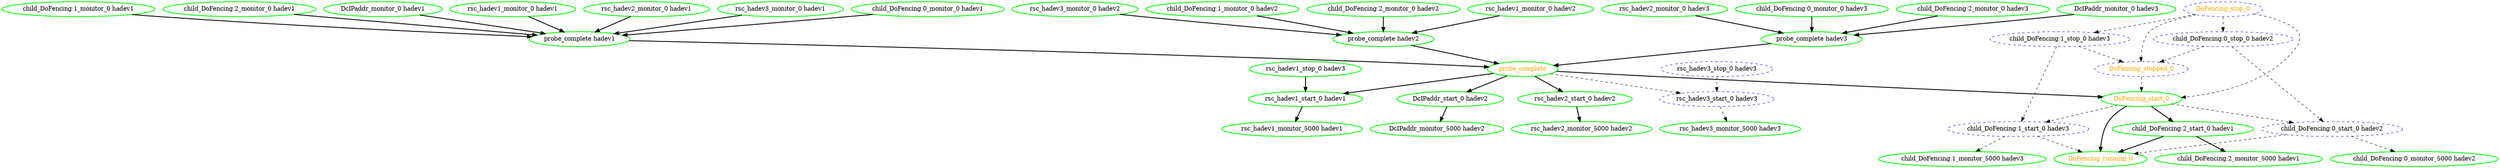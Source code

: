 digraph "g" {
	size = "30,30"
"probe_complete" [ style=bold color="green" fontcolor="orange" ]
"probe_complete hadev1" [ style=bold color="green" fontcolor="black" ]
"DcIPaddr_monitor_0 hadev1" [ style=bold color="green" fontcolor="black" ]
"rsc_hadev1_monitor_0 hadev1" [ style=bold color="green" fontcolor="black" ]
"rsc_hadev2_monitor_0 hadev1" [ style=bold color="green" fontcolor="black" ]
"rsc_hadev3_monitor_0 hadev1" [ style=bold color="green" fontcolor="black" ]
"child_DoFencing:0_monitor_0 hadev1" [ style=bold color="green" fontcolor="black" ]
"child_DoFencing:1_monitor_0 hadev1" [ style=bold color="green" fontcolor="black" ]
"child_DoFencing:2_monitor_0 hadev1" [ style=bold color="green" fontcolor="black" ]
"probe_complete hadev2" [ style=bold color="green" fontcolor="black" ]
"rsc_hadev1_monitor_0 hadev2" [ style=bold color="green" fontcolor="black" ]
"rsc_hadev3_monitor_0 hadev2" [ style=bold color="green" fontcolor="black" ]
"child_DoFencing:1_monitor_0 hadev2" [ style=bold color="green" fontcolor="black" ]
"child_DoFencing:2_monitor_0 hadev2" [ style=bold color="green" fontcolor="black" ]
"probe_complete hadev3" [ style=bold color="green" fontcolor="black" ]
"DcIPaddr_monitor_0 hadev3" [ style=bold color="green" fontcolor="black" ]
"rsc_hadev2_monitor_0 hadev3" [ style=bold color="green" fontcolor="black" ]
"child_DoFencing:0_monitor_0 hadev3" [ style=bold color="green" fontcolor="black" ]
"child_DoFencing:2_monitor_0 hadev3" [ style=bold color="green" fontcolor="black" ]
"DcIPaddr_start_0 hadev2" [ style=bold color="green" fontcolor="black" ]
"DcIPaddr_monitor_5000 hadev2" [ style=bold color="green" fontcolor="black" ]
"rsc_hadev1_stop_0 hadev3" [ style=bold color="green" fontcolor="black" ]
"rsc_hadev1_start_0 hadev1" [ style=bold color="green" fontcolor="black" ]
"rsc_hadev1_monitor_5000 hadev1" [ style=bold color="green" fontcolor="black" ]
"rsc_hadev2_start_0 hadev2" [ style=bold color="green" fontcolor="black" ]
"rsc_hadev2_monitor_5000 hadev2" [ style=bold color="green" fontcolor="black" ]
"rsc_hadev3_stop_0 hadev3" [ style="dashed" color="blue" fontcolor="black" ]
"rsc_hadev3_start_0 hadev3" [ style="dashed" color="blue" fontcolor="black" ]
"rsc_hadev3_monitor_5000 hadev3" [ style=bold color="green" fontcolor="black" ]
"child_DoFencing:0_stop_0 hadev2" [ style="dashed" color="blue" fontcolor="black" ]
"child_DoFencing:0_start_0 hadev2" [ style="dashed" color="blue" fontcolor="black" ]
"child_DoFencing:0_monitor_5000 hadev2" [ style=bold color="green" fontcolor="black" ]
"child_DoFencing:1_stop_0 hadev3" [ style="dashed" color="blue" fontcolor="black" ]
"child_DoFencing:1_start_0 hadev3" [ style="dashed" color="blue" fontcolor="black" ]
"child_DoFencing:1_monitor_5000 hadev3" [ style=bold color="green" fontcolor="black" ]
"child_DoFencing:2_start_0 hadev1" [ style=bold color="green" fontcolor="black" ]
"child_DoFencing:2_monitor_5000 hadev1" [ style=bold color="green" fontcolor="black" ]
"DoFencing_start_0" [ style=bold color="green" fontcolor="orange" ]
"DoFencing_running_0" [ style=bold color="green" fontcolor="orange" ]
"DoFencing_stop_0" [ style="dashed" color="blue" fontcolor="orange" ]
"DoFencing_stopped_0" [ style="dashed" color="blue" fontcolor="orange" ]
"probe_complete hadev1" -> "probe_complete" [ style = bold]
"probe_complete hadev2" -> "probe_complete" [ style = bold]
"probe_complete hadev3" -> "probe_complete" [ style = bold]
"DcIPaddr_monitor_0 hadev1" -> "probe_complete hadev1" [ style = bold]
"rsc_hadev1_monitor_0 hadev1" -> "probe_complete hadev1" [ style = bold]
"rsc_hadev2_monitor_0 hadev1" -> "probe_complete hadev1" [ style = bold]
"rsc_hadev3_monitor_0 hadev1" -> "probe_complete hadev1" [ style = bold]
"child_DoFencing:0_monitor_0 hadev1" -> "probe_complete hadev1" [ style = bold]
"child_DoFencing:1_monitor_0 hadev1" -> "probe_complete hadev1" [ style = bold]
"child_DoFencing:2_monitor_0 hadev1" -> "probe_complete hadev1" [ style = bold]
"rsc_hadev1_monitor_0 hadev2" -> "probe_complete hadev2" [ style = bold]
"rsc_hadev3_monitor_0 hadev2" -> "probe_complete hadev2" [ style = bold]
"child_DoFencing:1_monitor_0 hadev2" -> "probe_complete hadev2" [ style = bold]
"child_DoFencing:2_monitor_0 hadev2" -> "probe_complete hadev2" [ style = bold]
"DcIPaddr_monitor_0 hadev3" -> "probe_complete hadev3" [ style = bold]
"rsc_hadev2_monitor_0 hadev3" -> "probe_complete hadev3" [ style = bold]
"child_DoFencing:0_monitor_0 hadev3" -> "probe_complete hadev3" [ style = bold]
"child_DoFencing:2_monitor_0 hadev3" -> "probe_complete hadev3" [ style = bold]
"probe_complete" -> "DcIPaddr_start_0 hadev2" [ style = bold]
"DcIPaddr_start_0 hadev2" -> "DcIPaddr_monitor_5000 hadev2" [ style = bold]
"probe_complete" -> "rsc_hadev1_start_0 hadev1" [ style = bold]
"rsc_hadev1_stop_0 hadev3" -> "rsc_hadev1_start_0 hadev1" [ style = bold]
"rsc_hadev1_start_0 hadev1" -> "rsc_hadev1_monitor_5000 hadev1" [ style = bold]
"probe_complete" -> "rsc_hadev2_start_0 hadev2" [ style = bold]
"rsc_hadev2_start_0 hadev2" -> "rsc_hadev2_monitor_5000 hadev2" [ style = bold]
"probe_complete" -> "rsc_hadev3_start_0 hadev3" [ style = dashed]
"rsc_hadev3_stop_0 hadev3" -> "rsc_hadev3_start_0 hadev3" [ style = dashed]
"rsc_hadev3_start_0 hadev3" -> "rsc_hadev3_monitor_5000 hadev3" [ style = dashed]
"DoFencing_stop_0" -> "child_DoFencing:0_stop_0 hadev2" [ style = dashed]
"child_DoFencing:0_stop_0 hadev2" -> "child_DoFencing:0_start_0 hadev2" [ style = dashed]
"DoFencing_start_0" -> "child_DoFencing:0_start_0 hadev2" [ style = dashed]
"child_DoFencing:0_start_0 hadev2" -> "child_DoFencing:0_monitor_5000 hadev2" [ style = dashed]
"DoFencing_stop_0" -> "child_DoFencing:1_stop_0 hadev3" [ style = dashed]
"child_DoFencing:1_stop_0 hadev3" -> "child_DoFencing:1_start_0 hadev3" [ style = dashed]
"DoFencing_start_0" -> "child_DoFencing:1_start_0 hadev3" [ style = dashed]
"child_DoFencing:1_start_0 hadev3" -> "child_DoFencing:1_monitor_5000 hadev3" [ style = dashed]
"DoFencing_start_0" -> "child_DoFencing:2_start_0 hadev1" [ style = bold]
"child_DoFencing:2_start_0 hadev1" -> "child_DoFencing:2_monitor_5000 hadev1" [ style = bold]
"probe_complete" -> "DoFencing_start_0" [ style = bold]
"DoFencing_stop_0" -> "DoFencing_start_0" [ style = dashed]
"DoFencing_stopped_0" -> "DoFencing_start_0" [ style = dashed]
"child_DoFencing:0_start_0 hadev2" -> "DoFencing_running_0" [ style = dashed]
"child_DoFencing:1_start_0 hadev3" -> "DoFencing_running_0" [ style = dashed]
"child_DoFencing:2_start_0 hadev1" -> "DoFencing_running_0" [ style = bold]
"DoFencing_start_0" -> "DoFencing_running_0" [ style = bold]
"DoFencing_stop_0" -> "DoFencing_stopped_0" [ style = dashed]
"child_DoFencing:0_stop_0 hadev2" -> "DoFencing_stopped_0" [ style = dashed]
"child_DoFencing:1_stop_0 hadev3" -> "DoFencing_stopped_0" [ style = dashed]
}

